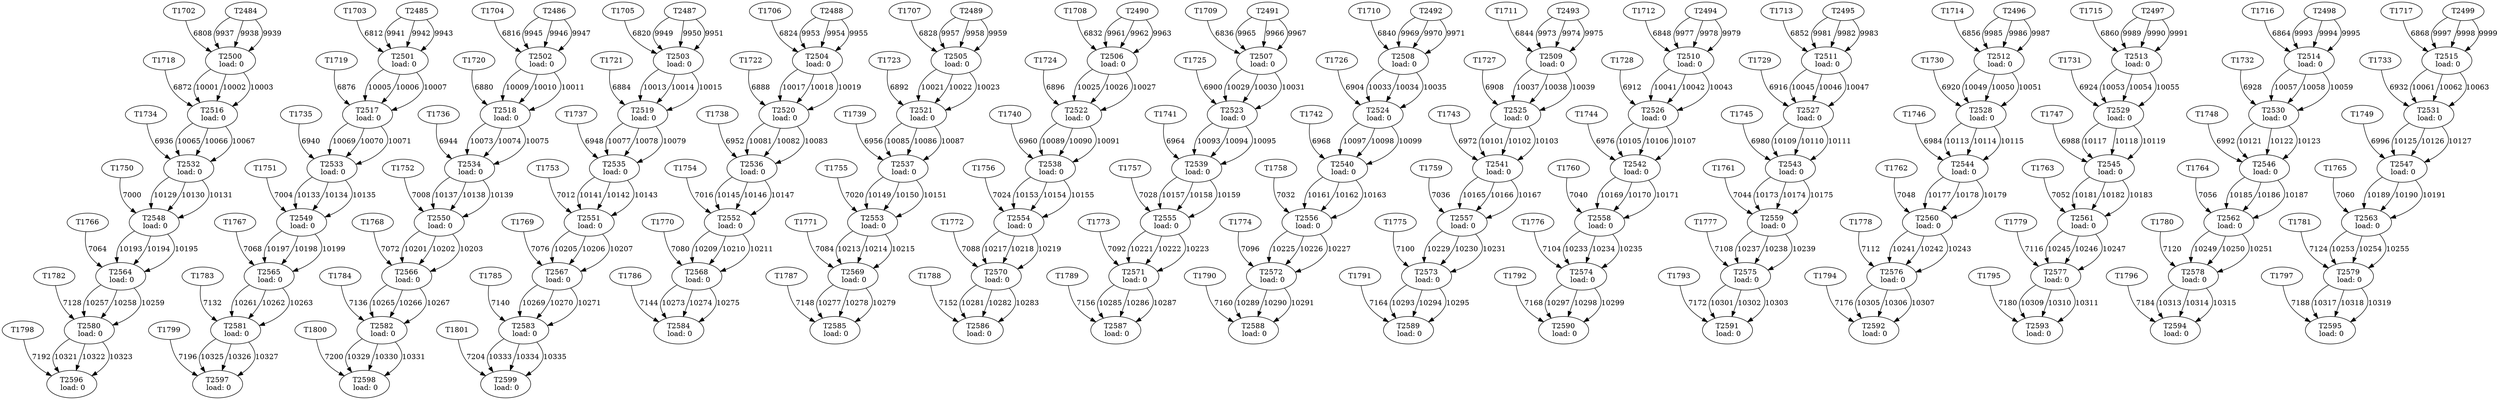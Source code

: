 digraph taskgraph {
	T2500 [label= "T2500\n load: 0"];
	T1702 -> T2500[label=6808];
	T2484 -> T2500[label=9937];
	T2484 -> T2500[label=9938];
	T2484 -> T2500[label=9939];
	T2501 [label= "T2501\n load: 0"];
	T1703 -> T2501[label=6812];
	T2485 -> T2501[label=9941];
	T2485 -> T2501[label=9942];
	T2485 -> T2501[label=9943];
	T2502 [label= "T2502\n load: 0"];
	T1704 -> T2502[label=6816];
	T2486 -> T2502[label=9945];
	T2486 -> T2502[label=9946];
	T2486 -> T2502[label=9947];
	T2503 [label= "T2503\n load: 0"];
	T1705 -> T2503[label=6820];
	T2487 -> T2503[label=9949];
	T2487 -> T2503[label=9950];
	T2487 -> T2503[label=9951];
	T2504 [label= "T2504\n load: 0"];
	T1706 -> T2504[label=6824];
	T2488 -> T2504[label=9953];
	T2488 -> T2504[label=9954];
	T2488 -> T2504[label=9955];
	T2505 [label= "T2505\n load: 0"];
	T1707 -> T2505[label=6828];
	T2489 -> T2505[label=9957];
	T2489 -> T2505[label=9958];
	T2489 -> T2505[label=9959];
	T2506 [label= "T2506\n load: 0"];
	T1708 -> T2506[label=6832];
	T2490 -> T2506[label=9961];
	T2490 -> T2506[label=9962];
	T2490 -> T2506[label=9963];
	T2507 [label= "T2507\n load: 0"];
	T1709 -> T2507[label=6836];
	T2491 -> T2507[label=9965];
	T2491 -> T2507[label=9966];
	T2491 -> T2507[label=9967];
	T2508 [label= "T2508\n load: 0"];
	T1710 -> T2508[label=6840];
	T2492 -> T2508[label=9969];
	T2492 -> T2508[label=9970];
	T2492 -> T2508[label=9971];
	T2509 [label= "T2509\n load: 0"];
	T1711 -> T2509[label=6844];
	T2493 -> T2509[label=9973];
	T2493 -> T2509[label=9974];
	T2493 -> T2509[label=9975];
	T2510 [label= "T2510\n load: 0"];
	T1712 -> T2510[label=6848];
	T2494 -> T2510[label=9977];
	T2494 -> T2510[label=9978];
	T2494 -> T2510[label=9979];
	T2511 [label= "T2511\n load: 0"];
	T1713 -> T2511[label=6852];
	T2495 -> T2511[label=9981];
	T2495 -> T2511[label=9982];
	T2495 -> T2511[label=9983];
	T2512 [label= "T2512\n load: 0"];
	T1714 -> T2512[label=6856];
	T2496 -> T2512[label=9985];
	T2496 -> T2512[label=9986];
	T2496 -> T2512[label=9987];
	T2513 [label= "T2513\n load: 0"];
	T1715 -> T2513[label=6860];
	T2497 -> T2513[label=9989];
	T2497 -> T2513[label=9990];
	T2497 -> T2513[label=9991];
	T2514 [label= "T2514\n load: 0"];
	T1716 -> T2514[label=6864];
	T2498 -> T2514[label=9993];
	T2498 -> T2514[label=9994];
	T2498 -> T2514[label=9995];
	T2515 [label= "T2515\n load: 0"];
	T1717 -> T2515[label=6868];
	T2499 -> T2515[label=9997];
	T2499 -> T2515[label=9998];
	T2499 -> T2515[label=9999];
	T2516 [label= "T2516\n load: 0"];
	T1718 -> T2516[label=6872];
	T2500 -> T2516[label=10001];
	T2500 -> T2516[label=10002];
	T2500 -> T2516[label=10003];
	T2517 [label= "T2517\n load: 0"];
	T1719 -> T2517[label=6876];
	T2501 -> T2517[label=10005];
	T2501 -> T2517[label=10006];
	T2501 -> T2517[label=10007];
	T2518 [label= "T2518\n load: 0"];
	T1720 -> T2518[label=6880];
	T2502 -> T2518[label=10009];
	T2502 -> T2518[label=10010];
	T2502 -> T2518[label=10011];
	T2519 [label= "T2519\n load: 0"];
	T1721 -> T2519[label=6884];
	T2503 -> T2519[label=10013];
	T2503 -> T2519[label=10014];
	T2503 -> T2519[label=10015];
	T2520 [label= "T2520\n load: 0"];
	T1722 -> T2520[label=6888];
	T2504 -> T2520[label=10017];
	T2504 -> T2520[label=10018];
	T2504 -> T2520[label=10019];
	T2521 [label= "T2521\n load: 0"];
	T1723 -> T2521[label=6892];
	T2505 -> T2521[label=10021];
	T2505 -> T2521[label=10022];
	T2505 -> T2521[label=10023];
	T2522 [label= "T2522\n load: 0"];
	T1724 -> T2522[label=6896];
	T2506 -> T2522[label=10025];
	T2506 -> T2522[label=10026];
	T2506 -> T2522[label=10027];
	T2523 [label= "T2523\n load: 0"];
	T1725 -> T2523[label=6900];
	T2507 -> T2523[label=10029];
	T2507 -> T2523[label=10030];
	T2507 -> T2523[label=10031];
	T2524 [label= "T2524\n load: 0"];
	T1726 -> T2524[label=6904];
	T2508 -> T2524[label=10033];
	T2508 -> T2524[label=10034];
	T2508 -> T2524[label=10035];
	T2525 [label= "T2525\n load: 0"];
	T1727 -> T2525[label=6908];
	T2509 -> T2525[label=10037];
	T2509 -> T2525[label=10038];
	T2509 -> T2525[label=10039];
	T2526 [label= "T2526\n load: 0"];
	T1728 -> T2526[label=6912];
	T2510 -> T2526[label=10041];
	T2510 -> T2526[label=10042];
	T2510 -> T2526[label=10043];
	T2527 [label= "T2527\n load: 0"];
	T1729 -> T2527[label=6916];
	T2511 -> T2527[label=10045];
	T2511 -> T2527[label=10046];
	T2511 -> T2527[label=10047];
	T2528 [label= "T2528\n load: 0"];
	T1730 -> T2528[label=6920];
	T2512 -> T2528[label=10049];
	T2512 -> T2528[label=10050];
	T2512 -> T2528[label=10051];
	T2529 [label= "T2529\n load: 0"];
	T1731 -> T2529[label=6924];
	T2513 -> T2529[label=10053];
	T2513 -> T2529[label=10054];
	T2513 -> T2529[label=10055];
	T2530 [label= "T2530\n load: 0"];
	T1732 -> T2530[label=6928];
	T2514 -> T2530[label=10057];
	T2514 -> T2530[label=10058];
	T2514 -> T2530[label=10059];
	T2531 [label= "T2531\n load: 0"];
	T1733 -> T2531[label=6932];
	T2515 -> T2531[label=10061];
	T2515 -> T2531[label=10062];
	T2515 -> T2531[label=10063];
	T2532 [label= "T2532\n load: 0"];
	T1734 -> T2532[label=6936];
	T2516 -> T2532[label=10065];
	T2516 -> T2532[label=10066];
	T2516 -> T2532[label=10067];
	T2533 [label= "T2533\n load: 0"];
	T1735 -> T2533[label=6940];
	T2517 -> T2533[label=10069];
	T2517 -> T2533[label=10070];
	T2517 -> T2533[label=10071];
	T2534 [label= "T2534\n load: 0"];
	T1736 -> T2534[label=6944];
	T2518 -> T2534[label=10073];
	T2518 -> T2534[label=10074];
	T2518 -> T2534[label=10075];
	T2535 [label= "T2535\n load: 0"];
	T1737 -> T2535[label=6948];
	T2519 -> T2535[label=10077];
	T2519 -> T2535[label=10078];
	T2519 -> T2535[label=10079];
	T2536 [label= "T2536\n load: 0"];
	T1738 -> T2536[label=6952];
	T2520 -> T2536[label=10081];
	T2520 -> T2536[label=10082];
	T2520 -> T2536[label=10083];
	T2537 [label= "T2537\n load: 0"];
	T1739 -> T2537[label=6956];
	T2521 -> T2537[label=10085];
	T2521 -> T2537[label=10086];
	T2521 -> T2537[label=10087];
	T2538 [label= "T2538\n load: 0"];
	T1740 -> T2538[label=6960];
	T2522 -> T2538[label=10089];
	T2522 -> T2538[label=10090];
	T2522 -> T2538[label=10091];
	T2539 [label= "T2539\n load: 0"];
	T1741 -> T2539[label=6964];
	T2523 -> T2539[label=10093];
	T2523 -> T2539[label=10094];
	T2523 -> T2539[label=10095];
	T2540 [label= "T2540\n load: 0"];
	T1742 -> T2540[label=6968];
	T2524 -> T2540[label=10097];
	T2524 -> T2540[label=10098];
	T2524 -> T2540[label=10099];
	T2541 [label= "T2541\n load: 0"];
	T1743 -> T2541[label=6972];
	T2525 -> T2541[label=10101];
	T2525 -> T2541[label=10102];
	T2525 -> T2541[label=10103];
	T2542 [label= "T2542\n load: 0"];
	T1744 -> T2542[label=6976];
	T2526 -> T2542[label=10105];
	T2526 -> T2542[label=10106];
	T2526 -> T2542[label=10107];
	T2543 [label= "T2543\n load: 0"];
	T1745 -> T2543[label=6980];
	T2527 -> T2543[label=10109];
	T2527 -> T2543[label=10110];
	T2527 -> T2543[label=10111];
	T2544 [label= "T2544\n load: 0"];
	T1746 -> T2544[label=6984];
	T2528 -> T2544[label=10113];
	T2528 -> T2544[label=10114];
	T2528 -> T2544[label=10115];
	T2545 [label= "T2545\n load: 0"];
	T1747 -> T2545[label=6988];
	T2529 -> T2545[label=10117];
	T2529 -> T2545[label=10118];
	T2529 -> T2545[label=10119];
	T2546 [label= "T2546\n load: 0"];
	T1748 -> T2546[label=6992];
	T2530 -> T2546[label=10121];
	T2530 -> T2546[label=10122];
	T2530 -> T2546[label=10123];
	T2547 [label= "T2547\n load: 0"];
	T1749 -> T2547[label=6996];
	T2531 -> T2547[label=10125];
	T2531 -> T2547[label=10126];
	T2531 -> T2547[label=10127];
	T2548 [label= "T2548\n load: 0"];
	T1750 -> T2548[label=7000];
	T2532 -> T2548[label=10129];
	T2532 -> T2548[label=10130];
	T2532 -> T2548[label=10131];
	T2549 [label= "T2549\n load: 0"];
	T1751 -> T2549[label=7004];
	T2533 -> T2549[label=10133];
	T2533 -> T2549[label=10134];
	T2533 -> T2549[label=10135];
	T2550 [label= "T2550\n load: 0"];
	T1752 -> T2550[label=7008];
	T2534 -> T2550[label=10137];
	T2534 -> T2550[label=10138];
	T2534 -> T2550[label=10139];
	T2551 [label= "T2551\n load: 0"];
	T1753 -> T2551[label=7012];
	T2535 -> T2551[label=10141];
	T2535 -> T2551[label=10142];
	T2535 -> T2551[label=10143];
	T2552 [label= "T2552\n load: 0"];
	T1754 -> T2552[label=7016];
	T2536 -> T2552[label=10145];
	T2536 -> T2552[label=10146];
	T2536 -> T2552[label=10147];
	T2553 [label= "T2553\n load: 0"];
	T1755 -> T2553[label=7020];
	T2537 -> T2553[label=10149];
	T2537 -> T2553[label=10150];
	T2537 -> T2553[label=10151];
	T2554 [label= "T2554\n load: 0"];
	T1756 -> T2554[label=7024];
	T2538 -> T2554[label=10153];
	T2538 -> T2554[label=10154];
	T2538 -> T2554[label=10155];
	T2555 [label= "T2555\n load: 0"];
	T1757 -> T2555[label=7028];
	T2539 -> T2555[label=10157];
	T2539 -> T2555[label=10158];
	T2539 -> T2555[label=10159];
	T2556 [label= "T2556\n load: 0"];
	T1758 -> T2556[label=7032];
	T2540 -> T2556[label=10161];
	T2540 -> T2556[label=10162];
	T2540 -> T2556[label=10163];
	T2557 [label= "T2557\n load: 0"];
	T1759 -> T2557[label=7036];
	T2541 -> T2557[label=10165];
	T2541 -> T2557[label=10166];
	T2541 -> T2557[label=10167];
	T2558 [label= "T2558\n load: 0"];
	T1760 -> T2558[label=7040];
	T2542 -> T2558[label=10169];
	T2542 -> T2558[label=10170];
	T2542 -> T2558[label=10171];
	T2559 [label= "T2559\n load: 0"];
	T1761 -> T2559[label=7044];
	T2543 -> T2559[label=10173];
	T2543 -> T2559[label=10174];
	T2543 -> T2559[label=10175];
	T2560 [label= "T2560\n load: 0"];
	T1762 -> T2560[label=7048];
	T2544 -> T2560[label=10177];
	T2544 -> T2560[label=10178];
	T2544 -> T2560[label=10179];
	T2561 [label= "T2561\n load: 0"];
	T1763 -> T2561[label=7052];
	T2545 -> T2561[label=10181];
	T2545 -> T2561[label=10182];
	T2545 -> T2561[label=10183];
	T2562 [label= "T2562\n load: 0"];
	T1764 -> T2562[label=7056];
	T2546 -> T2562[label=10185];
	T2546 -> T2562[label=10186];
	T2546 -> T2562[label=10187];
	T2563 [label= "T2563\n load: 0"];
	T1765 -> T2563[label=7060];
	T2547 -> T2563[label=10189];
	T2547 -> T2563[label=10190];
	T2547 -> T2563[label=10191];
	T2564 [label= "T2564\n load: 0"];
	T1766 -> T2564[label=7064];
	T2548 -> T2564[label=10193];
	T2548 -> T2564[label=10194];
	T2548 -> T2564[label=10195];
	T2565 [label= "T2565\n load: 0"];
	T1767 -> T2565[label=7068];
	T2549 -> T2565[label=10197];
	T2549 -> T2565[label=10198];
	T2549 -> T2565[label=10199];
	T2566 [label= "T2566\n load: 0"];
	T1768 -> T2566[label=7072];
	T2550 -> T2566[label=10201];
	T2550 -> T2566[label=10202];
	T2550 -> T2566[label=10203];
	T2567 [label= "T2567\n load: 0"];
	T1769 -> T2567[label=7076];
	T2551 -> T2567[label=10205];
	T2551 -> T2567[label=10206];
	T2551 -> T2567[label=10207];
	T2568 [label= "T2568\n load: 0"];
	T1770 -> T2568[label=7080];
	T2552 -> T2568[label=10209];
	T2552 -> T2568[label=10210];
	T2552 -> T2568[label=10211];
	T2569 [label= "T2569\n load: 0"];
	T1771 -> T2569[label=7084];
	T2553 -> T2569[label=10213];
	T2553 -> T2569[label=10214];
	T2553 -> T2569[label=10215];
	T2570 [label= "T2570\n load: 0"];
	T1772 -> T2570[label=7088];
	T2554 -> T2570[label=10217];
	T2554 -> T2570[label=10218];
	T2554 -> T2570[label=10219];
	T2571 [label= "T2571\n load: 0"];
	T1773 -> T2571[label=7092];
	T2555 -> T2571[label=10221];
	T2555 -> T2571[label=10222];
	T2555 -> T2571[label=10223];
	T2572 [label= "T2572\n load: 0"];
	T1774 -> T2572[label=7096];
	T2556 -> T2572[label=10225];
	T2556 -> T2572[label=10226];
	T2556 -> T2572[label=10227];
	T2573 [label= "T2573\n load: 0"];
	T1775 -> T2573[label=7100];
	T2557 -> T2573[label=10229];
	T2557 -> T2573[label=10230];
	T2557 -> T2573[label=10231];
	T2574 [label= "T2574\n load: 0"];
	T1776 -> T2574[label=7104];
	T2558 -> T2574[label=10233];
	T2558 -> T2574[label=10234];
	T2558 -> T2574[label=10235];
	T2575 [label= "T2575\n load: 0"];
	T1777 -> T2575[label=7108];
	T2559 -> T2575[label=10237];
	T2559 -> T2575[label=10238];
	T2559 -> T2575[label=10239];
	T2576 [label= "T2576\n load: 0"];
	T1778 -> T2576[label=7112];
	T2560 -> T2576[label=10241];
	T2560 -> T2576[label=10242];
	T2560 -> T2576[label=10243];
	T2577 [label= "T2577\n load: 0"];
	T1779 -> T2577[label=7116];
	T2561 -> T2577[label=10245];
	T2561 -> T2577[label=10246];
	T2561 -> T2577[label=10247];
	T2578 [label= "T2578\n load: 0"];
	T1780 -> T2578[label=7120];
	T2562 -> T2578[label=10249];
	T2562 -> T2578[label=10250];
	T2562 -> T2578[label=10251];
	T2579 [label= "T2579\n load: 0"];
	T1781 -> T2579[label=7124];
	T2563 -> T2579[label=10253];
	T2563 -> T2579[label=10254];
	T2563 -> T2579[label=10255];
	T2580 [label= "T2580\n load: 0"];
	T1782 -> T2580[label=7128];
	T2564 -> T2580[label=10257];
	T2564 -> T2580[label=10258];
	T2564 -> T2580[label=10259];
	T2581 [label= "T2581\n load: 0"];
	T1783 -> T2581[label=7132];
	T2565 -> T2581[label=10261];
	T2565 -> T2581[label=10262];
	T2565 -> T2581[label=10263];
	T2582 [label= "T2582\n load: 0"];
	T1784 -> T2582[label=7136];
	T2566 -> T2582[label=10265];
	T2566 -> T2582[label=10266];
	T2566 -> T2582[label=10267];
	T2583 [label= "T2583\n load: 0"];
	T1785 -> T2583[label=7140];
	T2567 -> T2583[label=10269];
	T2567 -> T2583[label=10270];
	T2567 -> T2583[label=10271];
	T2584 [label= "T2584\n load: 0"];
	T1786 -> T2584[label=7144];
	T2568 -> T2584[label=10273];
	T2568 -> T2584[label=10274];
	T2568 -> T2584[label=10275];
	T2585 [label= "T2585\n load: 0"];
	T1787 -> T2585[label=7148];
	T2569 -> T2585[label=10277];
	T2569 -> T2585[label=10278];
	T2569 -> T2585[label=10279];
	T2586 [label= "T2586\n load: 0"];
	T1788 -> T2586[label=7152];
	T2570 -> T2586[label=10281];
	T2570 -> T2586[label=10282];
	T2570 -> T2586[label=10283];
	T2587 [label= "T2587\n load: 0"];
	T1789 -> T2587[label=7156];
	T2571 -> T2587[label=10285];
	T2571 -> T2587[label=10286];
	T2571 -> T2587[label=10287];
	T2588 [label= "T2588\n load: 0"];
	T1790 -> T2588[label=7160];
	T2572 -> T2588[label=10289];
	T2572 -> T2588[label=10290];
	T2572 -> T2588[label=10291];
	T2589 [label= "T2589\n load: 0"];
	T1791 -> T2589[label=7164];
	T2573 -> T2589[label=10293];
	T2573 -> T2589[label=10294];
	T2573 -> T2589[label=10295];
	T2590 [label= "T2590\n load: 0"];
	T1792 -> T2590[label=7168];
	T2574 -> T2590[label=10297];
	T2574 -> T2590[label=10298];
	T2574 -> T2590[label=10299];
	T2591 [label= "T2591\n load: 0"];
	T1793 -> T2591[label=7172];
	T2575 -> T2591[label=10301];
	T2575 -> T2591[label=10302];
	T2575 -> T2591[label=10303];
	T2592 [label= "T2592\n load: 0"];
	T1794 -> T2592[label=7176];
	T2576 -> T2592[label=10305];
	T2576 -> T2592[label=10306];
	T2576 -> T2592[label=10307];
	T2593 [label= "T2593\n load: 0"];
	T1795 -> T2593[label=7180];
	T2577 -> T2593[label=10309];
	T2577 -> T2593[label=10310];
	T2577 -> T2593[label=10311];
	T2594 [label= "T2594\n load: 0"];
	T1796 -> T2594[label=7184];
	T2578 -> T2594[label=10313];
	T2578 -> T2594[label=10314];
	T2578 -> T2594[label=10315];
	T2595 [label= "T2595\n load: 0"];
	T1797 -> T2595[label=7188];
	T2579 -> T2595[label=10317];
	T2579 -> T2595[label=10318];
	T2579 -> T2595[label=10319];
	T2596 [label= "T2596\n load: 0"];
	T1798 -> T2596[label=7192];
	T2580 -> T2596[label=10321];
	T2580 -> T2596[label=10322];
	T2580 -> T2596[label=10323];
	T2597 [label= "T2597\n load: 0"];
	T1799 -> T2597[label=7196];
	T2581 -> T2597[label=10325];
	T2581 -> T2597[label=10326];
	T2581 -> T2597[label=10327];
	T2598 [label= "T2598\n load: 0"];
	T1800 -> T2598[label=7200];
	T2582 -> T2598[label=10329];
	T2582 -> T2598[label=10330];
	T2582 -> T2598[label=10331];
	T2599 [label= "T2599\n load: 0"];
	T1801 -> T2599[label=7204];
	T2583 -> T2599[label=10333];
	T2583 -> T2599[label=10334];
	T2583 -> T2599[label=10335];
}